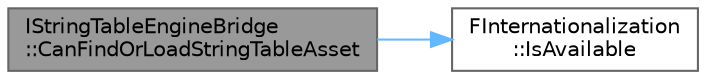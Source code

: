 digraph "IStringTableEngineBridge::CanFindOrLoadStringTableAsset"
{
 // INTERACTIVE_SVG=YES
 // LATEX_PDF_SIZE
  bgcolor="transparent";
  edge [fontname=Helvetica,fontsize=10,labelfontname=Helvetica,labelfontsize=10];
  node [fontname=Helvetica,fontsize=10,shape=box,height=0.2,width=0.4];
  rankdir="LR";
  Node1 [id="Node000001",label="IStringTableEngineBridge\l::CanFindOrLoadStringTableAsset",height=0.2,width=0.4,color="gray40", fillcolor="grey60", style="filled", fontcolor="black",tooltip="Check to see whether it is currently safe to attempt to find or load a string table asset."];
  Node1 -> Node2 [id="edge1_Node000001_Node000002",color="steelblue1",style="solid",tooltip=" "];
  Node2 [id="Node000002",label="FInternationalization\l::IsAvailable",height=0.2,width=0.4,color="grey40", fillcolor="white", style="filled",URL="$da/d75/classFInternationalization.html#a3e9f8e2e14bff6e129bfdd22dbb06720",tooltip="Checks to see that an internationalization instance exists, and has been initialized."];
}
